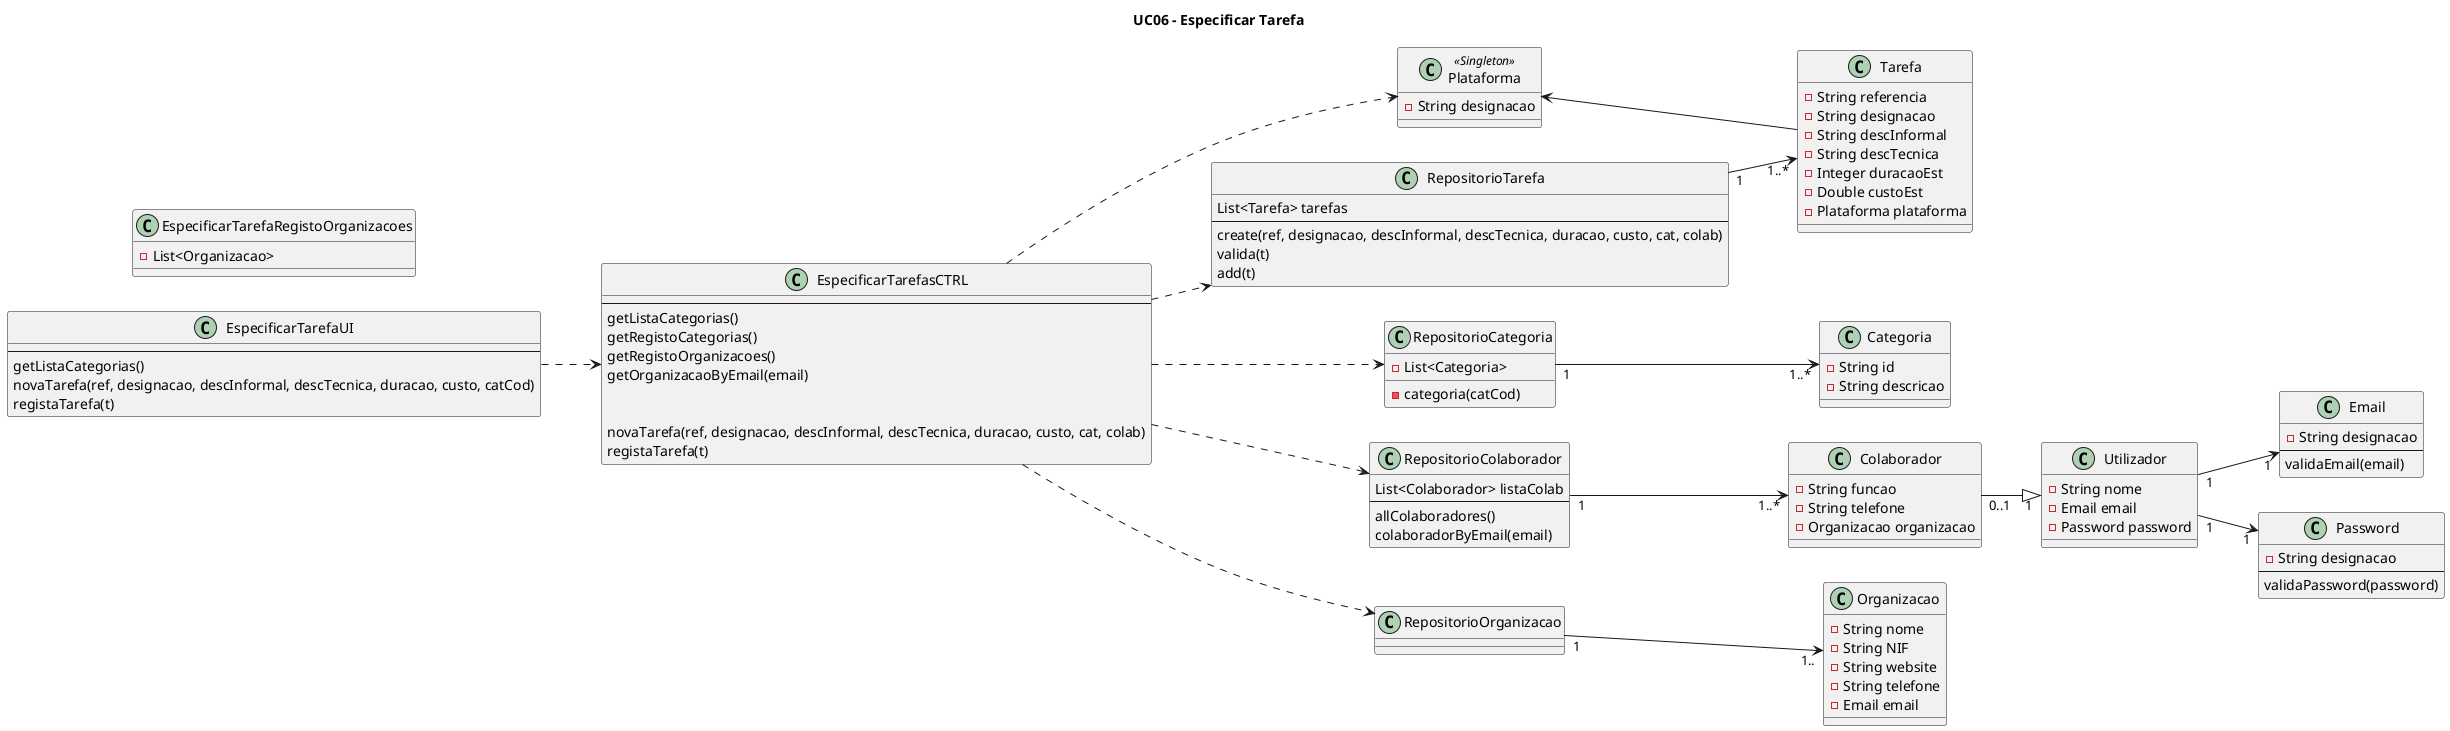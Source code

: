 @startuml

title UC06 - Especificar Tarefa
left to right direction

class Plataforma <<Singleton>> {
    -String designacao
}

class EspecificarTarefaUI {
    --
    getListaCategorias()
    novaTarefa(ref, designacao, descInformal, descTecnica, duracao, custo, catCod)
    registaTarefa(t)
}

class EspecificarTarefasCTRL {
    --
    getListaCategorias()
    getRegistoCategorias()
    getRegistoOrganizacoes()
    getOrganizacaoByEmail(email)
    

    novaTarefa(ref, designacao, descInformal, descTecnica, duracao, custo, cat, colab)
    registaTarefa(t)
}

class RepositorioTarefa {
    List<Tarefa> tarefas
    --
    create(ref, designacao, descInformal, descTecnica, duracao, custo, cat, colab)
    valida(t)
    add(t)
}

class RepositorioCategoria {
    -List<Categoria>
    -categoria(catCod)
}

class EspecificarTarefaRegistoOrganizacoes {
    -List<Organizacao>
}

class RepositorioColaborador {
    List<Colaborador> listaColab
    --
    allColaboradores()
    colaboradorByEmail(email)
}

class Organizacao {
    -String nome
    -String NIF
    -String website
    -String telefone
    -Email email
}

class Colaborador {
    -String funcao
    -String telefone
    -Organizacao organizacao
}

class Tarefa {
    -String referencia
    -String designacao
    -String descInformal
    -String descTecnica
    -Integer duracaoEst
    -Double custoEst
    -Plataforma plataforma
}

class Utilizador {
    -String nome
    -Email email
    -Password password
}

class Categoria {
    -String id
    -String descricao
}

class Email {
    -String designacao
    --
    validaEmail(email)
}

class Password {
    -String designacao
    --
    validaPassword(password)
}

Colaborador"0..1" --|> "1"Utilizador
EspecificarTarefaUI ..> EspecificarTarefasCTRL
EspecificarTarefasCTRL ..> Plataforma
EspecificarTarefasCTRL ..> RepositorioCategoria
EspecificarTarefasCTRL ..> RepositorioTarefa
EspecificarTarefasCTRL ..> RepositorioOrganizacao
RepositorioOrganizacao"1" --> "1.."Organizacao
EspecificarTarefasCTRL ..> RepositorioColaborador
RepositorioColaborador"1" --> "1..*"Colaborador
RepositorioTarefa"1" --> "1..*"Tarefa
RepositorioCategoria"1" --> "1..*"Categoria
Plataforma <-- Tarefa
Utilizador"1" --> "1"Email
Utilizador"1" --> "1"Password

@enduml